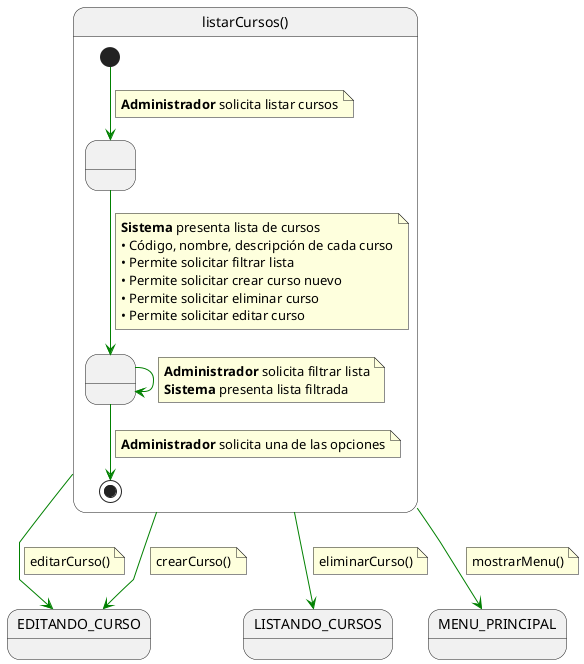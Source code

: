 @startuml listarCursos

skinparam linetype polyline

state listarCursos as "listarCursos()" {

    state " " as MostrandoLista
    state " " as FiltrandoLista

    [*] -[#green]-> MostrandoLista 
    note on link
    <b>Administrador</b> solicita listar cursos
    end note    
    
    MostrandoLista -[#green]-> FiltrandoLista
    note on link
    <b>Sistema</b> presenta lista de cursos
    • Código, nombre, descripción de cada curso
    • Permite solicitar filtrar lista
    • Permite solicitar crear curso nuevo
    • Permite solicitar eliminar curso
    • Permite solicitar editar curso
    end note
    
    FiltrandoLista -[#green]-> FiltrandoLista
    note on link
    <b>Administrador</b> solicita filtrar lista
    <b>Sistema</b> presenta lista filtrada
    end note
    
    FiltrandoLista -[#green]-> [*]
    note on link
    <b>Administrador</b> solicita una de las opciones
    end note
}

listarCursos -[#green]-> EDITANDO_CURSO
note on link
editarCurso()
end note

listarCursos -[#green]-> EDITANDO_CURSO
note on link
crearCurso()
end note

listarCursos -[#green]-> LISTANDO_CURSOS
note on link
eliminarCurso()
end note

listarCursos -[#green]-> MENU_PRINCIPAL
note on link
mostrarMenu()
end note

@enduml